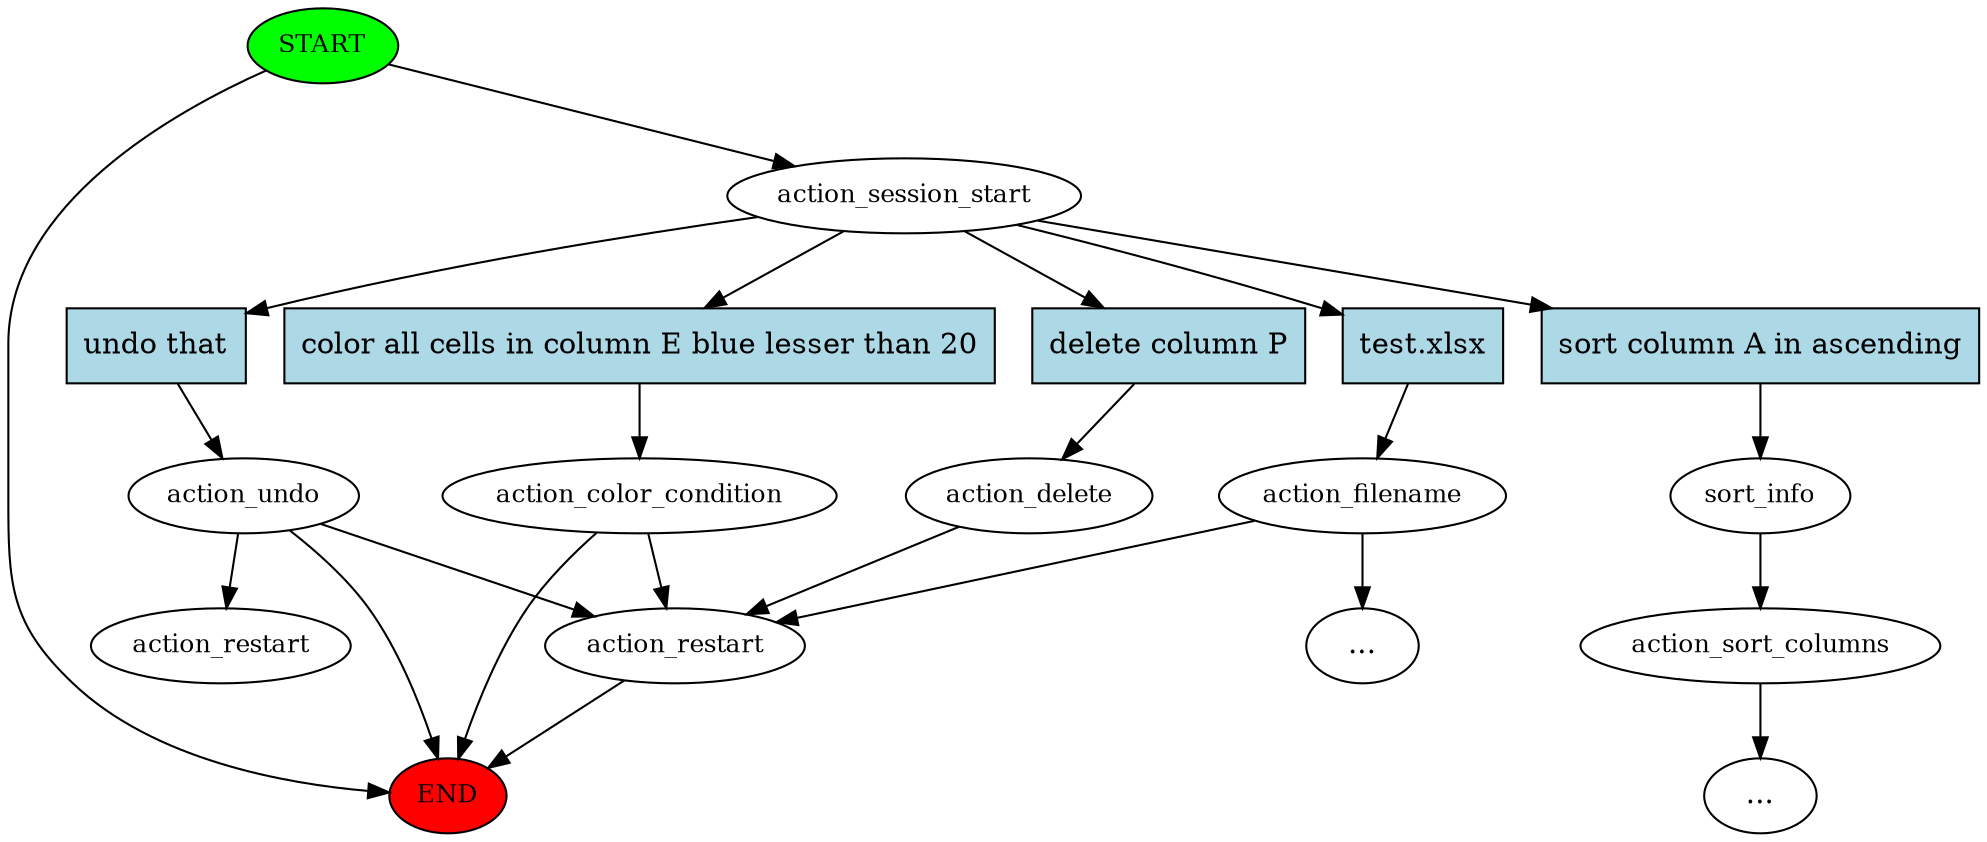digraph  {
0 [class="start active", fillcolor=green, fontsize=12, label=START, style=filled];
"-1" [class=end, fillcolor=red, fontsize=12, label=END, style=filled];
1 [class=active, fontsize=12, label=action_session_start];
2 [class="", fontsize=12, label=action_filename];
"-3" [class=ellipsis, label="..."];
4 [class="", fontsize=12, label=action_delete];
5 [class="", fontsize=12, label=action_restart];
7 [class="", fontsize=12, label=action_color_condition];
10 [class=active, fontsize=12, label=action_undo];
12 [class="", fontsize=12, label=sort_info];
13 [class="", fontsize=12, label=action_sort_columns];
"-5" [class=ellipsis, label="..."];
44 [class="dashed active", fontsize=12, label=action_restart];
45 [class=intent, fillcolor=lightblue, label="test.xlsx", shape=rect, style=filled];
46 [class=intent, fillcolor=lightblue, label="delete column P", shape=rect, style=filled];
47 [class=intent, fillcolor=lightblue, label="color all cells in column E blue lesser than 20", shape=rect, style=filled];
48 [class="intent active", fillcolor=lightblue, label="undo that", shape=rect, style=filled];
49 [class=intent, fillcolor=lightblue, label="sort column A in ascending", shape=rect, style=filled];
0 -> "-1"  [class="", key=NONE, label=""];
0 -> 1  [class=active, key=NONE, label=""];
1 -> 45  [class="", key=0];
1 -> 46  [class="", key=0];
1 -> 47  [class="", key=0];
1 -> 48  [class=active, key=0];
1 -> 49  [class="", key=0];
2 -> "-3"  [class="", key=NONE, label=""];
2 -> 5  [class="", key=NONE, label=""];
4 -> 5  [class="", key=NONE, label=""];
5 -> "-1"  [class="", key=NONE, label=""];
7 -> 5  [class="", key=NONE, label=""];
7 -> "-1"  [class="", key=NONE, label=""];
10 -> "-1"  [class="", key=NONE, label=""];
10 -> 5  [class="", key=NONE, label=""];
10 -> 44  [class=active, key=NONE, label=""];
12 -> 13  [class="", key=NONE, label=""];
13 -> "-5"  [class="", key=NONE, label=""];
45 -> 2  [class="", key=0];
46 -> 4  [class="", key=0];
47 -> 7  [class="", key=0];
48 -> 10  [class=active, key=0];
49 -> 12  [class="", key=0];
}
